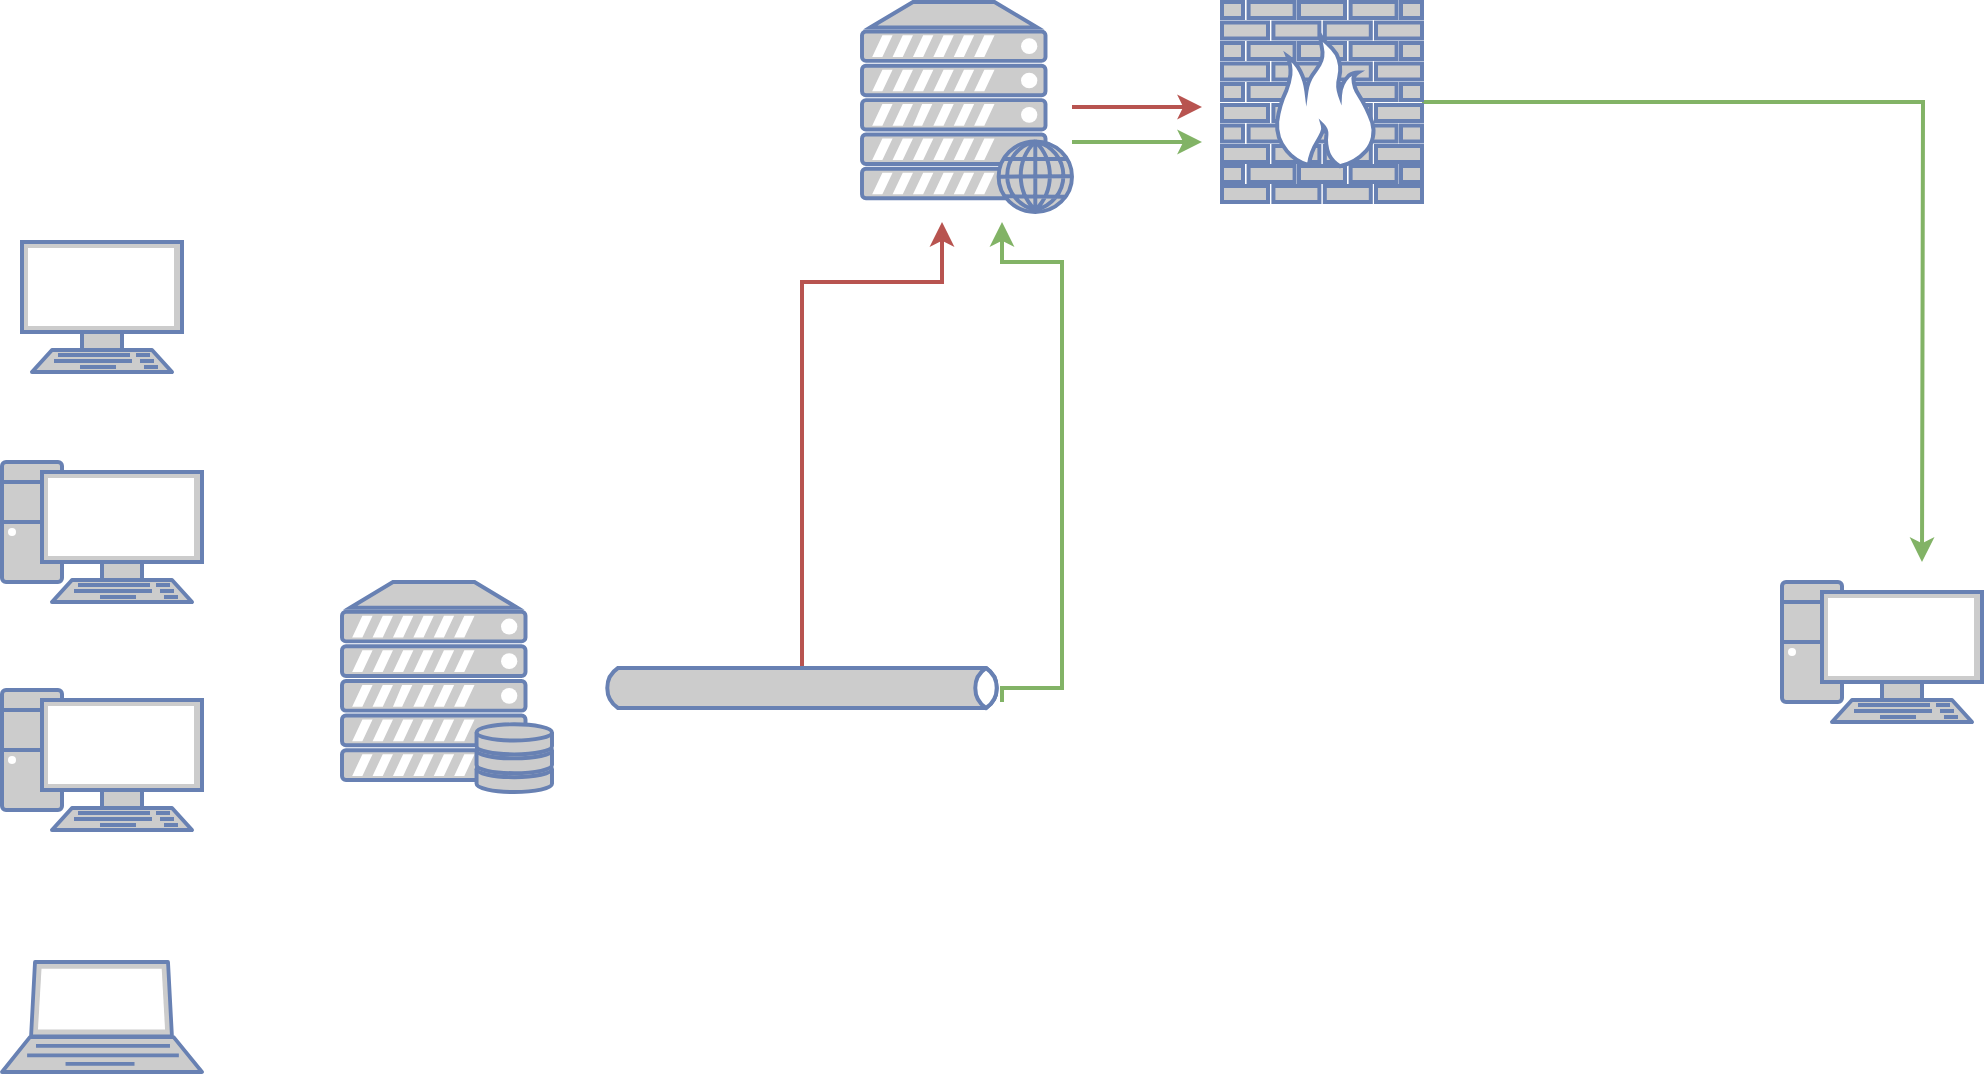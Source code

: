<mxfile version="16.5.6" type="github">
  <diagram id="6a731a19-8d31-9384-78a2-239565b7b9f0" name="Page-1">
    <mxGraphModel dx="1422" dy="772" grid="1" gridSize="10" guides="1" tooltips="1" connect="1" arrows="1" fold="1" page="1" pageScale="1" pageWidth="1169" pageHeight="827" background="none" math="0" shadow="0">
      <root>
        <mxCell id="0" />
        <mxCell id="1" parent="0" />
        <mxCell id="AKdaQxfOpXZ9PMzxORIi-55" value="" style="fontColor=#0066CC;verticalAlign=top;verticalLabelPosition=bottom;labelPosition=center;align=center;html=1;outlineConnect=0;fillColor=#CCCCCC;strokeColor=#6881B3;gradientColor=none;gradientDirection=north;strokeWidth=2;shape=mxgraph.networks.server_storage;" vertex="1" parent="1">
          <mxGeometry x="220" y="320" width="105" height="105" as="geometry" />
        </mxCell>
        <mxCell id="AKdaQxfOpXZ9PMzxORIi-71" style="edgeStyle=orthogonalEdgeStyle;rounded=0;orthogonalLoop=1;jettySize=auto;html=1;fillColor=#d5e8d4;strokeColor=#82b366;strokeWidth=2;" edge="1" parent="1" source="AKdaQxfOpXZ9PMzxORIi-56">
          <mxGeometry relative="1" as="geometry">
            <mxPoint x="1010" y="310" as="targetPoint" />
          </mxGeometry>
        </mxCell>
        <mxCell id="AKdaQxfOpXZ9PMzxORIi-56" value="" style="fontColor=#0066CC;verticalAlign=top;verticalLabelPosition=bottom;labelPosition=center;align=center;html=1;outlineConnect=0;fillColor=#CCCCCC;strokeColor=#6881B3;gradientColor=none;gradientDirection=north;strokeWidth=2;shape=mxgraph.networks.firewall;" vertex="1" parent="1">
          <mxGeometry x="660" y="30" width="100" height="100" as="geometry" />
        </mxCell>
        <mxCell id="AKdaQxfOpXZ9PMzxORIi-60" value="" style="fontColor=#0066CC;verticalAlign=top;verticalLabelPosition=bottom;labelPosition=center;align=center;html=1;outlineConnect=0;fillColor=#CCCCCC;strokeColor=#6881B3;gradientColor=none;gradientDirection=north;strokeWidth=2;shape=mxgraph.networks.pc;" vertex="1" parent="1">
          <mxGeometry x="50" y="260" width="100" height="70" as="geometry" />
        </mxCell>
        <mxCell id="AKdaQxfOpXZ9PMzxORIi-61" value="" style="fontColor=#0066CC;verticalAlign=top;verticalLabelPosition=bottom;labelPosition=center;align=center;html=1;outlineConnect=0;fillColor=#CCCCCC;strokeColor=#6881B3;gradientColor=none;gradientDirection=north;strokeWidth=2;shape=mxgraph.networks.pc;" vertex="1" parent="1">
          <mxGeometry x="50" y="374" width="100" height="70" as="geometry" />
        </mxCell>
        <mxCell id="AKdaQxfOpXZ9PMzxORIi-62" value="" style="fontColor=#0066CC;verticalAlign=top;verticalLabelPosition=bottom;labelPosition=center;align=center;html=1;outlineConnect=0;fillColor=#CCCCCC;strokeColor=#6881B3;gradientColor=none;gradientDirection=north;strokeWidth=2;shape=mxgraph.networks.laptop;" vertex="1" parent="1">
          <mxGeometry x="50" y="510" width="100" height="55" as="geometry" />
        </mxCell>
        <mxCell id="AKdaQxfOpXZ9PMzxORIi-69" style="edgeStyle=orthogonalEdgeStyle;rounded=0;orthogonalLoop=1;jettySize=auto;html=1;fillColor=#f8cecc;strokeColor=#b85450;strokeWidth=2;" edge="1" parent="1" source="AKdaQxfOpXZ9PMzxORIi-63">
          <mxGeometry relative="1" as="geometry">
            <mxPoint x="650" y="82.5" as="targetPoint" />
          </mxGeometry>
        </mxCell>
        <mxCell id="AKdaQxfOpXZ9PMzxORIi-70" style="edgeStyle=orthogonalEdgeStyle;rounded=0;orthogonalLoop=1;jettySize=auto;html=1;fillColor=#d5e8d4;strokeColor=#82b366;strokeWidth=2;" edge="1" parent="1" source="AKdaQxfOpXZ9PMzxORIi-63">
          <mxGeometry relative="1" as="geometry">
            <mxPoint x="650" y="100" as="targetPoint" />
            <Array as="points">
              <mxPoint x="600" y="100" />
              <mxPoint x="600" y="100" />
            </Array>
          </mxGeometry>
        </mxCell>
        <mxCell id="AKdaQxfOpXZ9PMzxORIi-63" value="" style="fontColor=#0066CC;verticalAlign=top;verticalLabelPosition=bottom;labelPosition=center;align=center;html=1;outlineConnect=0;fillColor=#CCCCCC;strokeColor=#6881B3;gradientColor=none;gradientDirection=north;strokeWidth=2;shape=mxgraph.networks.web_server;" vertex="1" parent="1">
          <mxGeometry x="480" y="30" width="105" height="105" as="geometry" />
        </mxCell>
        <mxCell id="AKdaQxfOpXZ9PMzxORIi-64" value="" style="fontColor=#0066CC;verticalAlign=top;verticalLabelPosition=bottom;labelPosition=center;align=center;html=1;outlineConnect=0;fillColor=#CCCCCC;strokeColor=#6881B3;gradientColor=none;gradientDirection=north;strokeWidth=2;shape=mxgraph.networks.terminal;" vertex="1" parent="1">
          <mxGeometry x="60" y="150" width="80" height="65" as="geometry" />
        </mxCell>
        <mxCell id="AKdaQxfOpXZ9PMzxORIi-65" value="" style="fontColor=#0066CC;verticalAlign=top;verticalLabelPosition=bottom;labelPosition=center;align=center;html=1;outlineConnect=0;fillColor=#CCCCCC;strokeColor=#6881B3;gradientColor=none;gradientDirection=north;strokeWidth=2;shape=mxgraph.networks.pc;" vertex="1" parent="1">
          <mxGeometry x="940" y="320" width="100" height="70" as="geometry" />
        </mxCell>
        <mxCell id="AKdaQxfOpXZ9PMzxORIi-67" style="edgeStyle=orthogonalEdgeStyle;rounded=0;orthogonalLoop=1;jettySize=auto;html=1;fillColor=#f8cecc;strokeColor=#b85450;strokeWidth=2;" edge="1" parent="1" source="AKdaQxfOpXZ9PMzxORIi-66">
          <mxGeometry relative="1" as="geometry">
            <mxPoint x="520" y="140" as="targetPoint" />
            <Array as="points">
              <mxPoint x="450" y="170" />
              <mxPoint x="520" y="170" />
            </Array>
          </mxGeometry>
        </mxCell>
        <mxCell id="AKdaQxfOpXZ9PMzxORIi-68" style="edgeStyle=orthogonalEdgeStyle;rounded=0;orthogonalLoop=1;jettySize=auto;html=1;fillColor=#d5e8d4;strokeColor=#82b366;strokeWidth=2;" edge="1" parent="1">
          <mxGeometry relative="1" as="geometry">
            <mxPoint x="550" y="140" as="targetPoint" />
            <mxPoint x="550" y="380" as="sourcePoint" />
            <Array as="points">
              <mxPoint x="550" y="373" />
              <mxPoint x="580" y="373" />
              <mxPoint x="580" y="160" />
              <mxPoint x="550" y="160" />
            </Array>
          </mxGeometry>
        </mxCell>
        <mxCell id="AKdaQxfOpXZ9PMzxORIi-66" value="" style="html=1;outlineConnect=0;fillColor=#CCCCCC;strokeColor=#6881B3;gradientColor=none;gradientDirection=north;strokeWidth=2;shape=mxgraph.networks.bus;gradientColor=none;gradientDirection=north;fontColor=#ffffff;perimeter=backbonePerimeter;backboneSize=20;" vertex="1" parent="1">
          <mxGeometry x="350" y="363" width="200" height="20" as="geometry" />
        </mxCell>
      </root>
    </mxGraphModel>
  </diagram>
</mxfile>
